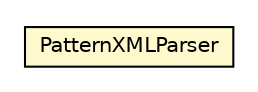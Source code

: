 #!/usr/local/bin/dot
#
# Class diagram 
# Generated by UMLGraph version R5_6-24-gf6e263 (http://www.umlgraph.org/)
#

digraph G {
	edge [fontname="Helvetica",fontsize=10,labelfontname="Helvetica",labelfontsize=10];
	node [fontname="Helvetica",fontsize=10,shape=plaintext];
	nodesep=0.25;
	ranksep=0.5;
	// org.universAAL.tools.makrorecorder.osgi.pattern.PatternXMLParser
	c6106172 [label=<<table title="org.universAAL.tools.makrorecorder.osgi.pattern.PatternXMLParser" border="0" cellborder="1" cellspacing="0" cellpadding="2" port="p" bgcolor="lemonChiffon" href="./PatternXMLParser.html">
		<tr><td><table border="0" cellspacing="0" cellpadding="1">
<tr><td align="center" balign="center"> PatternXMLParser </td></tr>
		</table></td></tr>
		</table>>, URL="./PatternXMLParser.html", fontname="Helvetica", fontcolor="black", fontsize=10.0];
}

